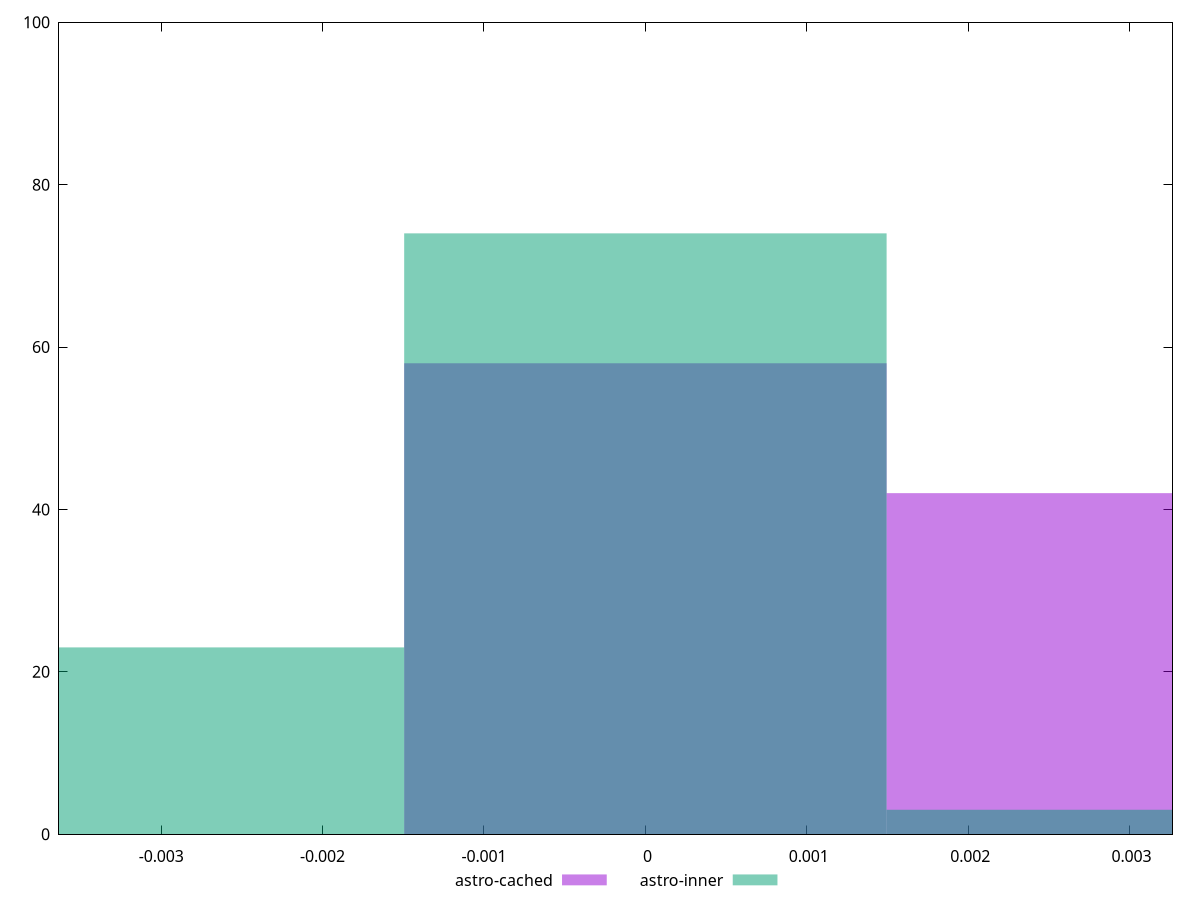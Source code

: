 reset

$astroCached <<EOF
0 58
0.0029889338496173552 42
EOF

$astroInner <<EOF
0 74
-0.0029889338496173552 23
0.0029889338496173552 3
EOF

set key outside below
set boxwidth 0.0029889338496173552
set xrange [-0.00363309595275119:0.003265797847729321]
set yrange [0:100]
set trange [0:100]
set style fill transparent solid 0.5 noborder
set terminal svg size 640, 500 enhanced background rgb 'white'
set output "reports/report_00033_2021-03-01T14-23-16.841Z/meta/pScore-difference/comparison/histogram/1_vs_2.svg"

plot $astroCached title "astro-cached" with boxes, \
     $astroInner title "astro-inner" with boxes

reset
